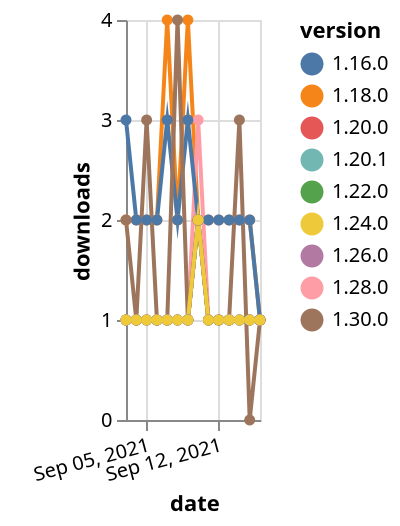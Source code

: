 {"$schema": "https://vega.github.io/schema/vega-lite/v5.json", "description": "A simple bar chart with embedded data.", "data": {"values": [{"date": "2021-09-03", "total": 2475, "delta": 2, "version": "1.18.0"}, {"date": "2021-09-04", "total": 2477, "delta": 2, "version": "1.18.0"}, {"date": "2021-09-05", "total": 2479, "delta": 2, "version": "1.18.0"}, {"date": "2021-09-06", "total": 2481, "delta": 2, "version": "1.18.0"}, {"date": "2021-09-07", "total": 2485, "delta": 4, "version": "1.18.0"}, {"date": "2021-09-08", "total": 2487, "delta": 2, "version": "1.18.0"}, {"date": "2021-09-09", "total": 2491, "delta": 4, "version": "1.18.0"}, {"date": "2021-09-10", "total": 2493, "delta": 2, "version": "1.18.0"}, {"date": "2021-09-11", "total": 2495, "delta": 2, "version": "1.18.0"}, {"date": "2021-09-12", "total": 2497, "delta": 2, "version": "1.18.0"}, {"date": "2021-09-13", "total": 2499, "delta": 2, "version": "1.18.0"}, {"date": "2021-09-14", "total": 2501, "delta": 2, "version": "1.18.0"}, {"date": "2021-09-15", "total": 2503, "delta": 2, "version": "1.18.0"}, {"date": "2021-09-16", "total": 2504, "delta": 1, "version": "1.18.0"}, {"date": "2021-09-03", "total": 201, "delta": 1, "version": "1.22.0"}, {"date": "2021-09-04", "total": 202, "delta": 1, "version": "1.22.0"}, {"date": "2021-09-05", "total": 203, "delta": 1, "version": "1.22.0"}, {"date": "2021-09-06", "total": 204, "delta": 1, "version": "1.22.0"}, {"date": "2021-09-07", "total": 205, "delta": 1, "version": "1.22.0"}, {"date": "2021-09-08", "total": 206, "delta": 1, "version": "1.22.0"}, {"date": "2021-09-09", "total": 207, "delta": 1, "version": "1.22.0"}, {"date": "2021-09-10", "total": 209, "delta": 2, "version": "1.22.0"}, {"date": "2021-09-11", "total": 210, "delta": 1, "version": "1.22.0"}, {"date": "2021-09-12", "total": 211, "delta": 1, "version": "1.22.0"}, {"date": "2021-09-13", "total": 212, "delta": 1, "version": "1.22.0"}, {"date": "2021-09-14", "total": 213, "delta": 1, "version": "1.22.0"}, {"date": "2021-09-15", "total": 214, "delta": 1, "version": "1.22.0"}, {"date": "2021-09-16", "total": 215, "delta": 1, "version": "1.22.0"}, {"date": "2021-09-03", "total": 208, "delta": 1, "version": "1.28.0"}, {"date": "2021-09-04", "total": 209, "delta": 1, "version": "1.28.0"}, {"date": "2021-09-05", "total": 210, "delta": 1, "version": "1.28.0"}, {"date": "2021-09-06", "total": 211, "delta": 1, "version": "1.28.0"}, {"date": "2021-09-07", "total": 212, "delta": 1, "version": "1.28.0"}, {"date": "2021-09-08", "total": 213, "delta": 1, "version": "1.28.0"}, {"date": "2021-09-09", "total": 214, "delta": 1, "version": "1.28.0"}, {"date": "2021-09-10", "total": 217, "delta": 3, "version": "1.28.0"}, {"date": "2021-09-11", "total": 218, "delta": 1, "version": "1.28.0"}, {"date": "2021-09-12", "total": 219, "delta": 1, "version": "1.28.0"}, {"date": "2021-09-13", "total": 220, "delta": 1, "version": "1.28.0"}, {"date": "2021-09-14", "total": 221, "delta": 1, "version": "1.28.0"}, {"date": "2021-09-15", "total": 222, "delta": 1, "version": "1.28.0"}, {"date": "2021-09-16", "total": 223, "delta": 1, "version": "1.28.0"}, {"date": "2021-09-03", "total": 174, "delta": 1, "version": "1.26.0"}, {"date": "2021-09-04", "total": 175, "delta": 1, "version": "1.26.0"}, {"date": "2021-09-05", "total": 176, "delta": 1, "version": "1.26.0"}, {"date": "2021-09-06", "total": 177, "delta": 1, "version": "1.26.0"}, {"date": "2021-09-07", "total": 178, "delta": 1, "version": "1.26.0"}, {"date": "2021-09-08", "total": 179, "delta": 1, "version": "1.26.0"}, {"date": "2021-09-09", "total": 180, "delta": 1, "version": "1.26.0"}, {"date": "2021-09-10", "total": 182, "delta": 2, "version": "1.26.0"}, {"date": "2021-09-11", "total": 183, "delta": 1, "version": "1.26.0"}, {"date": "2021-09-12", "total": 184, "delta": 1, "version": "1.26.0"}, {"date": "2021-09-13", "total": 185, "delta": 1, "version": "1.26.0"}, {"date": "2021-09-14", "total": 186, "delta": 1, "version": "1.26.0"}, {"date": "2021-09-15", "total": 187, "delta": 1, "version": "1.26.0"}, {"date": "2021-09-16", "total": 188, "delta": 1, "version": "1.26.0"}, {"date": "2021-09-03", "total": 262, "delta": 1, "version": "1.20.0"}, {"date": "2021-09-04", "total": 263, "delta": 1, "version": "1.20.0"}, {"date": "2021-09-05", "total": 264, "delta": 1, "version": "1.20.0"}, {"date": "2021-09-06", "total": 265, "delta": 1, "version": "1.20.0"}, {"date": "2021-09-07", "total": 266, "delta": 1, "version": "1.20.0"}, {"date": "2021-09-08", "total": 267, "delta": 1, "version": "1.20.0"}, {"date": "2021-09-09", "total": 268, "delta": 1, "version": "1.20.0"}, {"date": "2021-09-10", "total": 270, "delta": 2, "version": "1.20.0"}, {"date": "2021-09-11", "total": 271, "delta": 1, "version": "1.20.0"}, {"date": "2021-09-12", "total": 272, "delta": 1, "version": "1.20.0"}, {"date": "2021-09-13", "total": 273, "delta": 1, "version": "1.20.0"}, {"date": "2021-09-14", "total": 274, "delta": 1, "version": "1.20.0"}, {"date": "2021-09-15", "total": 275, "delta": 1, "version": "1.20.0"}, {"date": "2021-09-16", "total": 276, "delta": 1, "version": "1.20.0"}, {"date": "2021-09-03", "total": 2339, "delta": 3, "version": "1.16.0"}, {"date": "2021-09-04", "total": 2341, "delta": 2, "version": "1.16.0"}, {"date": "2021-09-05", "total": 2343, "delta": 2, "version": "1.16.0"}, {"date": "2021-09-06", "total": 2345, "delta": 2, "version": "1.16.0"}, {"date": "2021-09-07", "total": 2348, "delta": 3, "version": "1.16.0"}, {"date": "2021-09-08", "total": 2350, "delta": 2, "version": "1.16.0"}, {"date": "2021-09-09", "total": 2353, "delta": 3, "version": "1.16.0"}, {"date": "2021-09-10", "total": 2355, "delta": 2, "version": "1.16.0"}, {"date": "2021-09-11", "total": 2357, "delta": 2, "version": "1.16.0"}, {"date": "2021-09-12", "total": 2359, "delta": 2, "version": "1.16.0"}, {"date": "2021-09-13", "total": 2361, "delta": 2, "version": "1.16.0"}, {"date": "2021-09-14", "total": 2363, "delta": 2, "version": "1.16.0"}, {"date": "2021-09-15", "total": 2365, "delta": 2, "version": "1.16.0"}, {"date": "2021-09-16", "total": 2366, "delta": 1, "version": "1.16.0"}, {"date": "2021-09-03", "total": 246, "delta": 1, "version": "1.20.1"}, {"date": "2021-09-04", "total": 247, "delta": 1, "version": "1.20.1"}, {"date": "2021-09-05", "total": 248, "delta": 1, "version": "1.20.1"}, {"date": "2021-09-06", "total": 249, "delta": 1, "version": "1.20.1"}, {"date": "2021-09-07", "total": 250, "delta": 1, "version": "1.20.1"}, {"date": "2021-09-08", "total": 251, "delta": 1, "version": "1.20.1"}, {"date": "2021-09-09", "total": 252, "delta": 1, "version": "1.20.1"}, {"date": "2021-09-10", "total": 254, "delta": 2, "version": "1.20.1"}, {"date": "2021-09-11", "total": 255, "delta": 1, "version": "1.20.1"}, {"date": "2021-09-12", "total": 256, "delta": 1, "version": "1.20.1"}, {"date": "2021-09-13", "total": 257, "delta": 1, "version": "1.20.1"}, {"date": "2021-09-14", "total": 258, "delta": 1, "version": "1.20.1"}, {"date": "2021-09-15", "total": 259, "delta": 1, "version": "1.20.1"}, {"date": "2021-09-16", "total": 260, "delta": 1, "version": "1.20.1"}, {"date": "2021-09-03", "total": 131, "delta": 2, "version": "1.30.0"}, {"date": "2021-09-04", "total": 132, "delta": 1, "version": "1.30.0"}, {"date": "2021-09-05", "total": 135, "delta": 3, "version": "1.30.0"}, {"date": "2021-09-06", "total": 136, "delta": 1, "version": "1.30.0"}, {"date": "2021-09-07", "total": 137, "delta": 1, "version": "1.30.0"}, {"date": "2021-09-08", "total": 141, "delta": 4, "version": "1.30.0"}, {"date": "2021-09-09", "total": 142, "delta": 1, "version": "1.30.0"}, {"date": "2021-09-10", "total": 144, "delta": 2, "version": "1.30.0"}, {"date": "2021-09-11", "total": 145, "delta": 1, "version": "1.30.0"}, {"date": "2021-09-12", "total": 146, "delta": 1, "version": "1.30.0"}, {"date": "2021-09-13", "total": 147, "delta": 1, "version": "1.30.0"}, {"date": "2021-09-14", "total": 150, "delta": 3, "version": "1.30.0"}, {"date": "2021-09-15", "total": 150, "delta": 0, "version": "1.30.0"}, {"date": "2021-09-16", "total": 151, "delta": 1, "version": "1.30.0"}, {"date": "2021-09-03", "total": 199, "delta": 1, "version": "1.24.0"}, {"date": "2021-09-04", "total": 200, "delta": 1, "version": "1.24.0"}, {"date": "2021-09-05", "total": 201, "delta": 1, "version": "1.24.0"}, {"date": "2021-09-06", "total": 202, "delta": 1, "version": "1.24.0"}, {"date": "2021-09-07", "total": 203, "delta": 1, "version": "1.24.0"}, {"date": "2021-09-08", "total": 204, "delta": 1, "version": "1.24.0"}, {"date": "2021-09-09", "total": 205, "delta": 1, "version": "1.24.0"}, {"date": "2021-09-10", "total": 207, "delta": 2, "version": "1.24.0"}, {"date": "2021-09-11", "total": 208, "delta": 1, "version": "1.24.0"}, {"date": "2021-09-12", "total": 209, "delta": 1, "version": "1.24.0"}, {"date": "2021-09-13", "total": 210, "delta": 1, "version": "1.24.0"}, {"date": "2021-09-14", "total": 211, "delta": 1, "version": "1.24.0"}, {"date": "2021-09-15", "total": 212, "delta": 1, "version": "1.24.0"}, {"date": "2021-09-16", "total": 213, "delta": 1, "version": "1.24.0"}]}, "width": "container", "mark": {"type": "line", "point": {"filled": true}}, "encoding": {"x": {"field": "date", "type": "temporal", "timeUnit": "yearmonthdate", "title": "date", "axis": {"labelAngle": -15}}, "y": {"field": "delta", "type": "quantitative", "title": "downloads"}, "color": {"field": "version", "type": "nominal"}, "tooltip": {"field": "delta"}}}